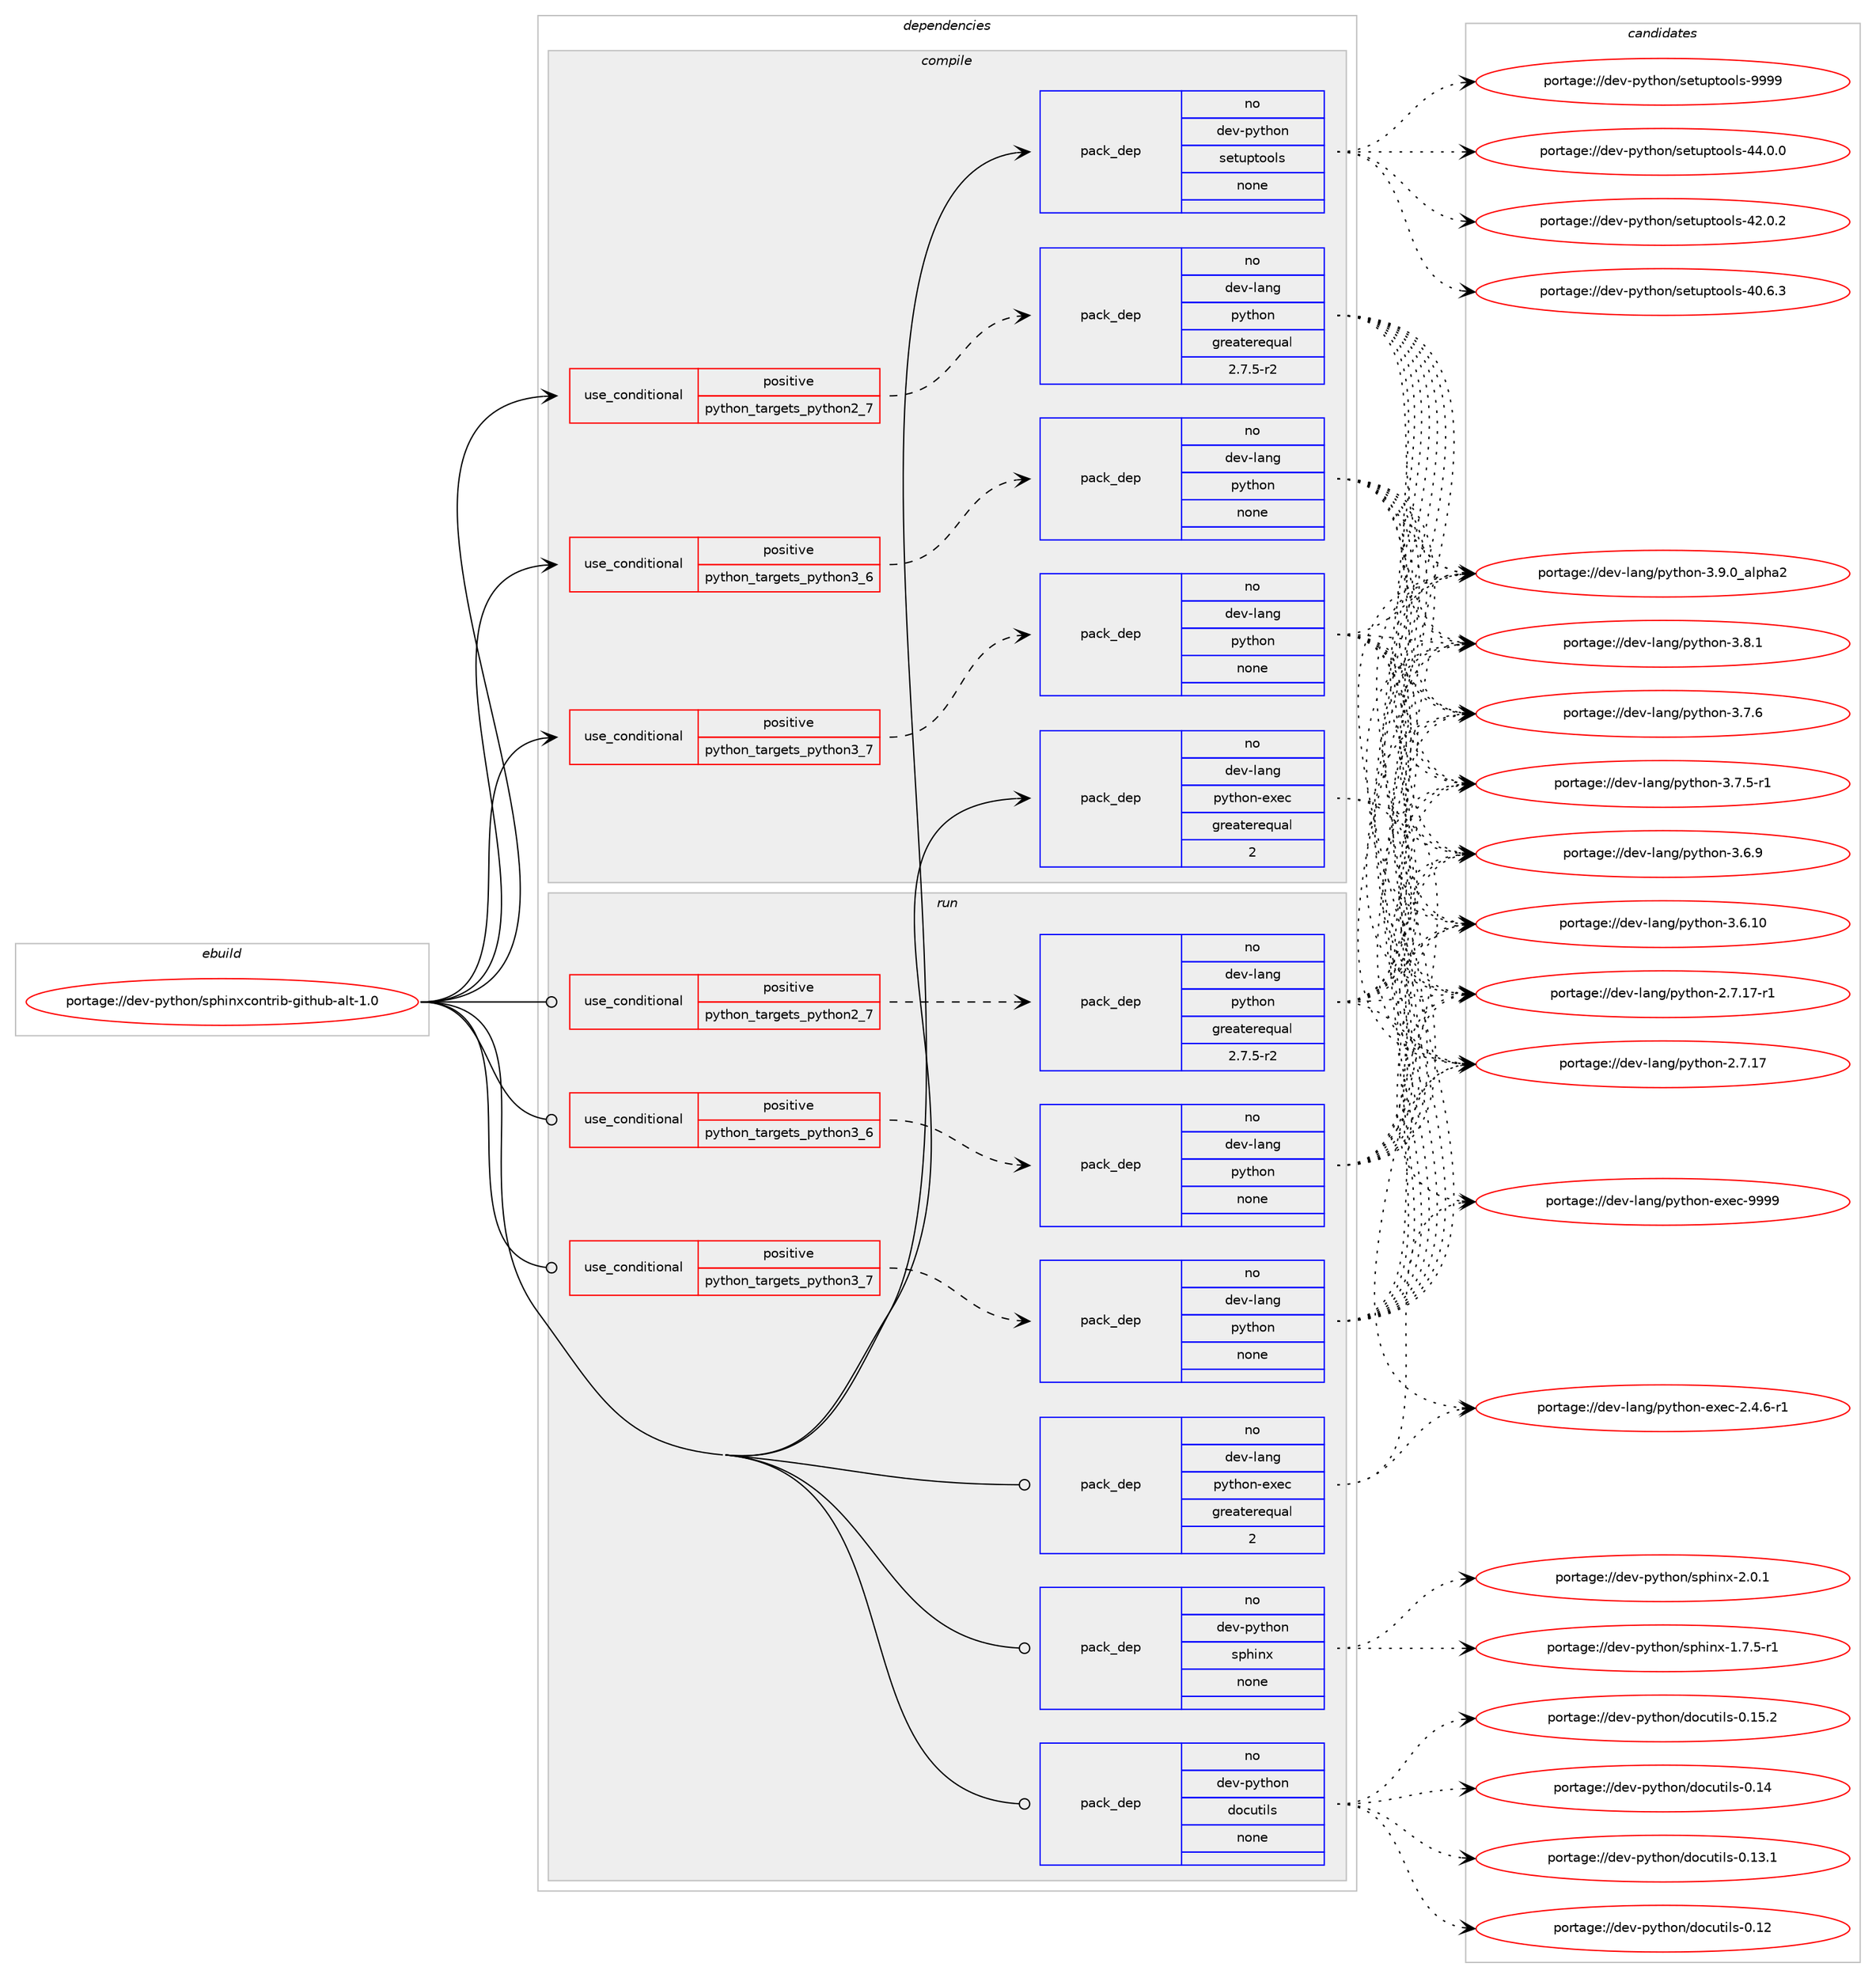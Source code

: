 digraph prolog {

# *************
# Graph options
# *************

newrank=true;
concentrate=true;
compound=true;
graph [rankdir=LR,fontname=Helvetica,fontsize=10,ranksep=1.5];#, ranksep=2.5, nodesep=0.2];
edge  [arrowhead=vee];
node  [fontname=Helvetica,fontsize=10];

# **********
# The ebuild
# **********

subgraph cluster_leftcol {
color=gray;
rank=same;
label=<<i>ebuild</i>>;
id [label="portage://dev-python/sphinxcontrib-github-alt-1.0", color=red, width=4, href="../dev-python/sphinxcontrib-github-alt-1.0.svg"];
}

# ****************
# The dependencies
# ****************

subgraph cluster_midcol {
color=gray;
label=<<i>dependencies</i>>;
subgraph cluster_compile {
fillcolor="#eeeeee";
style=filled;
label=<<i>compile</i>>;
subgraph cond105585 {
dependency424632 [label=<<TABLE BORDER="0" CELLBORDER="1" CELLSPACING="0" CELLPADDING="4"><TR><TD ROWSPAN="3" CELLPADDING="10">use_conditional</TD></TR><TR><TD>positive</TD></TR><TR><TD>python_targets_python2_7</TD></TR></TABLE>>, shape=none, color=red];
subgraph pack314149 {
dependency424633 [label=<<TABLE BORDER="0" CELLBORDER="1" CELLSPACING="0" CELLPADDING="4" WIDTH="220"><TR><TD ROWSPAN="6" CELLPADDING="30">pack_dep</TD></TR><TR><TD WIDTH="110">no</TD></TR><TR><TD>dev-lang</TD></TR><TR><TD>python</TD></TR><TR><TD>greaterequal</TD></TR><TR><TD>2.7.5-r2</TD></TR></TABLE>>, shape=none, color=blue];
}
dependency424632:e -> dependency424633:w [weight=20,style="dashed",arrowhead="vee"];
}
id:e -> dependency424632:w [weight=20,style="solid",arrowhead="vee"];
subgraph cond105586 {
dependency424634 [label=<<TABLE BORDER="0" CELLBORDER="1" CELLSPACING="0" CELLPADDING="4"><TR><TD ROWSPAN="3" CELLPADDING="10">use_conditional</TD></TR><TR><TD>positive</TD></TR><TR><TD>python_targets_python3_6</TD></TR></TABLE>>, shape=none, color=red];
subgraph pack314150 {
dependency424635 [label=<<TABLE BORDER="0" CELLBORDER="1" CELLSPACING="0" CELLPADDING="4" WIDTH="220"><TR><TD ROWSPAN="6" CELLPADDING="30">pack_dep</TD></TR><TR><TD WIDTH="110">no</TD></TR><TR><TD>dev-lang</TD></TR><TR><TD>python</TD></TR><TR><TD>none</TD></TR><TR><TD></TD></TR></TABLE>>, shape=none, color=blue];
}
dependency424634:e -> dependency424635:w [weight=20,style="dashed",arrowhead="vee"];
}
id:e -> dependency424634:w [weight=20,style="solid",arrowhead="vee"];
subgraph cond105587 {
dependency424636 [label=<<TABLE BORDER="0" CELLBORDER="1" CELLSPACING="0" CELLPADDING="4"><TR><TD ROWSPAN="3" CELLPADDING="10">use_conditional</TD></TR><TR><TD>positive</TD></TR><TR><TD>python_targets_python3_7</TD></TR></TABLE>>, shape=none, color=red];
subgraph pack314151 {
dependency424637 [label=<<TABLE BORDER="0" CELLBORDER="1" CELLSPACING="0" CELLPADDING="4" WIDTH="220"><TR><TD ROWSPAN="6" CELLPADDING="30">pack_dep</TD></TR><TR><TD WIDTH="110">no</TD></TR><TR><TD>dev-lang</TD></TR><TR><TD>python</TD></TR><TR><TD>none</TD></TR><TR><TD></TD></TR></TABLE>>, shape=none, color=blue];
}
dependency424636:e -> dependency424637:w [weight=20,style="dashed",arrowhead="vee"];
}
id:e -> dependency424636:w [weight=20,style="solid",arrowhead="vee"];
subgraph pack314152 {
dependency424638 [label=<<TABLE BORDER="0" CELLBORDER="1" CELLSPACING="0" CELLPADDING="4" WIDTH="220"><TR><TD ROWSPAN="6" CELLPADDING="30">pack_dep</TD></TR><TR><TD WIDTH="110">no</TD></TR><TR><TD>dev-lang</TD></TR><TR><TD>python-exec</TD></TR><TR><TD>greaterequal</TD></TR><TR><TD>2</TD></TR></TABLE>>, shape=none, color=blue];
}
id:e -> dependency424638:w [weight=20,style="solid",arrowhead="vee"];
subgraph pack314153 {
dependency424639 [label=<<TABLE BORDER="0" CELLBORDER="1" CELLSPACING="0" CELLPADDING="4" WIDTH="220"><TR><TD ROWSPAN="6" CELLPADDING="30">pack_dep</TD></TR><TR><TD WIDTH="110">no</TD></TR><TR><TD>dev-python</TD></TR><TR><TD>setuptools</TD></TR><TR><TD>none</TD></TR><TR><TD></TD></TR></TABLE>>, shape=none, color=blue];
}
id:e -> dependency424639:w [weight=20,style="solid",arrowhead="vee"];
}
subgraph cluster_compileandrun {
fillcolor="#eeeeee";
style=filled;
label=<<i>compile and run</i>>;
}
subgraph cluster_run {
fillcolor="#eeeeee";
style=filled;
label=<<i>run</i>>;
subgraph cond105588 {
dependency424640 [label=<<TABLE BORDER="0" CELLBORDER="1" CELLSPACING="0" CELLPADDING="4"><TR><TD ROWSPAN="3" CELLPADDING="10">use_conditional</TD></TR><TR><TD>positive</TD></TR><TR><TD>python_targets_python2_7</TD></TR></TABLE>>, shape=none, color=red];
subgraph pack314154 {
dependency424641 [label=<<TABLE BORDER="0" CELLBORDER="1" CELLSPACING="0" CELLPADDING="4" WIDTH="220"><TR><TD ROWSPAN="6" CELLPADDING="30">pack_dep</TD></TR><TR><TD WIDTH="110">no</TD></TR><TR><TD>dev-lang</TD></TR><TR><TD>python</TD></TR><TR><TD>greaterequal</TD></TR><TR><TD>2.7.5-r2</TD></TR></TABLE>>, shape=none, color=blue];
}
dependency424640:e -> dependency424641:w [weight=20,style="dashed",arrowhead="vee"];
}
id:e -> dependency424640:w [weight=20,style="solid",arrowhead="odot"];
subgraph cond105589 {
dependency424642 [label=<<TABLE BORDER="0" CELLBORDER="1" CELLSPACING="0" CELLPADDING="4"><TR><TD ROWSPAN="3" CELLPADDING="10">use_conditional</TD></TR><TR><TD>positive</TD></TR><TR><TD>python_targets_python3_6</TD></TR></TABLE>>, shape=none, color=red];
subgraph pack314155 {
dependency424643 [label=<<TABLE BORDER="0" CELLBORDER="1" CELLSPACING="0" CELLPADDING="4" WIDTH="220"><TR><TD ROWSPAN="6" CELLPADDING="30">pack_dep</TD></TR><TR><TD WIDTH="110">no</TD></TR><TR><TD>dev-lang</TD></TR><TR><TD>python</TD></TR><TR><TD>none</TD></TR><TR><TD></TD></TR></TABLE>>, shape=none, color=blue];
}
dependency424642:e -> dependency424643:w [weight=20,style="dashed",arrowhead="vee"];
}
id:e -> dependency424642:w [weight=20,style="solid",arrowhead="odot"];
subgraph cond105590 {
dependency424644 [label=<<TABLE BORDER="0" CELLBORDER="1" CELLSPACING="0" CELLPADDING="4"><TR><TD ROWSPAN="3" CELLPADDING="10">use_conditional</TD></TR><TR><TD>positive</TD></TR><TR><TD>python_targets_python3_7</TD></TR></TABLE>>, shape=none, color=red];
subgraph pack314156 {
dependency424645 [label=<<TABLE BORDER="0" CELLBORDER="1" CELLSPACING="0" CELLPADDING="4" WIDTH="220"><TR><TD ROWSPAN="6" CELLPADDING="30">pack_dep</TD></TR><TR><TD WIDTH="110">no</TD></TR><TR><TD>dev-lang</TD></TR><TR><TD>python</TD></TR><TR><TD>none</TD></TR><TR><TD></TD></TR></TABLE>>, shape=none, color=blue];
}
dependency424644:e -> dependency424645:w [weight=20,style="dashed",arrowhead="vee"];
}
id:e -> dependency424644:w [weight=20,style="solid",arrowhead="odot"];
subgraph pack314157 {
dependency424646 [label=<<TABLE BORDER="0" CELLBORDER="1" CELLSPACING="0" CELLPADDING="4" WIDTH="220"><TR><TD ROWSPAN="6" CELLPADDING="30">pack_dep</TD></TR><TR><TD WIDTH="110">no</TD></TR><TR><TD>dev-lang</TD></TR><TR><TD>python-exec</TD></TR><TR><TD>greaterequal</TD></TR><TR><TD>2</TD></TR></TABLE>>, shape=none, color=blue];
}
id:e -> dependency424646:w [weight=20,style="solid",arrowhead="odot"];
subgraph pack314158 {
dependency424647 [label=<<TABLE BORDER="0" CELLBORDER="1" CELLSPACING="0" CELLPADDING="4" WIDTH="220"><TR><TD ROWSPAN="6" CELLPADDING="30">pack_dep</TD></TR><TR><TD WIDTH="110">no</TD></TR><TR><TD>dev-python</TD></TR><TR><TD>docutils</TD></TR><TR><TD>none</TD></TR><TR><TD></TD></TR></TABLE>>, shape=none, color=blue];
}
id:e -> dependency424647:w [weight=20,style="solid",arrowhead="odot"];
subgraph pack314159 {
dependency424648 [label=<<TABLE BORDER="0" CELLBORDER="1" CELLSPACING="0" CELLPADDING="4" WIDTH="220"><TR><TD ROWSPAN="6" CELLPADDING="30">pack_dep</TD></TR><TR><TD WIDTH="110">no</TD></TR><TR><TD>dev-python</TD></TR><TR><TD>sphinx</TD></TR><TR><TD>none</TD></TR><TR><TD></TD></TR></TABLE>>, shape=none, color=blue];
}
id:e -> dependency424648:w [weight=20,style="solid",arrowhead="odot"];
}
}

# **************
# The candidates
# **************

subgraph cluster_choices {
rank=same;
color=gray;
label=<<i>candidates</i>>;

subgraph choice314149 {
color=black;
nodesep=1;
choice10010111845108971101034711212111610411111045514657464895971081121049750 [label="portage://dev-lang/python-3.9.0_alpha2", color=red, width=4,href="../dev-lang/python-3.9.0_alpha2.svg"];
choice100101118451089711010347112121116104111110455146564649 [label="portage://dev-lang/python-3.8.1", color=red, width=4,href="../dev-lang/python-3.8.1.svg"];
choice100101118451089711010347112121116104111110455146554654 [label="portage://dev-lang/python-3.7.6", color=red, width=4,href="../dev-lang/python-3.7.6.svg"];
choice1001011184510897110103471121211161041111104551465546534511449 [label="portage://dev-lang/python-3.7.5-r1", color=red, width=4,href="../dev-lang/python-3.7.5-r1.svg"];
choice100101118451089711010347112121116104111110455146544657 [label="portage://dev-lang/python-3.6.9", color=red, width=4,href="../dev-lang/python-3.6.9.svg"];
choice10010111845108971101034711212111610411111045514654464948 [label="portage://dev-lang/python-3.6.10", color=red, width=4,href="../dev-lang/python-3.6.10.svg"];
choice100101118451089711010347112121116104111110455046554649554511449 [label="portage://dev-lang/python-2.7.17-r1", color=red, width=4,href="../dev-lang/python-2.7.17-r1.svg"];
choice10010111845108971101034711212111610411111045504655464955 [label="portage://dev-lang/python-2.7.17", color=red, width=4,href="../dev-lang/python-2.7.17.svg"];
dependency424633:e -> choice10010111845108971101034711212111610411111045514657464895971081121049750:w [style=dotted,weight="100"];
dependency424633:e -> choice100101118451089711010347112121116104111110455146564649:w [style=dotted,weight="100"];
dependency424633:e -> choice100101118451089711010347112121116104111110455146554654:w [style=dotted,weight="100"];
dependency424633:e -> choice1001011184510897110103471121211161041111104551465546534511449:w [style=dotted,weight="100"];
dependency424633:e -> choice100101118451089711010347112121116104111110455146544657:w [style=dotted,weight="100"];
dependency424633:e -> choice10010111845108971101034711212111610411111045514654464948:w [style=dotted,weight="100"];
dependency424633:e -> choice100101118451089711010347112121116104111110455046554649554511449:w [style=dotted,weight="100"];
dependency424633:e -> choice10010111845108971101034711212111610411111045504655464955:w [style=dotted,weight="100"];
}
subgraph choice314150 {
color=black;
nodesep=1;
choice10010111845108971101034711212111610411111045514657464895971081121049750 [label="portage://dev-lang/python-3.9.0_alpha2", color=red, width=4,href="../dev-lang/python-3.9.0_alpha2.svg"];
choice100101118451089711010347112121116104111110455146564649 [label="portage://dev-lang/python-3.8.1", color=red, width=4,href="../dev-lang/python-3.8.1.svg"];
choice100101118451089711010347112121116104111110455146554654 [label="portage://dev-lang/python-3.7.6", color=red, width=4,href="../dev-lang/python-3.7.6.svg"];
choice1001011184510897110103471121211161041111104551465546534511449 [label="portage://dev-lang/python-3.7.5-r1", color=red, width=4,href="../dev-lang/python-3.7.5-r1.svg"];
choice100101118451089711010347112121116104111110455146544657 [label="portage://dev-lang/python-3.6.9", color=red, width=4,href="../dev-lang/python-3.6.9.svg"];
choice10010111845108971101034711212111610411111045514654464948 [label="portage://dev-lang/python-3.6.10", color=red, width=4,href="../dev-lang/python-3.6.10.svg"];
choice100101118451089711010347112121116104111110455046554649554511449 [label="portage://dev-lang/python-2.7.17-r1", color=red, width=4,href="../dev-lang/python-2.7.17-r1.svg"];
choice10010111845108971101034711212111610411111045504655464955 [label="portage://dev-lang/python-2.7.17", color=red, width=4,href="../dev-lang/python-2.7.17.svg"];
dependency424635:e -> choice10010111845108971101034711212111610411111045514657464895971081121049750:w [style=dotted,weight="100"];
dependency424635:e -> choice100101118451089711010347112121116104111110455146564649:w [style=dotted,weight="100"];
dependency424635:e -> choice100101118451089711010347112121116104111110455146554654:w [style=dotted,weight="100"];
dependency424635:e -> choice1001011184510897110103471121211161041111104551465546534511449:w [style=dotted,weight="100"];
dependency424635:e -> choice100101118451089711010347112121116104111110455146544657:w [style=dotted,weight="100"];
dependency424635:e -> choice10010111845108971101034711212111610411111045514654464948:w [style=dotted,weight="100"];
dependency424635:e -> choice100101118451089711010347112121116104111110455046554649554511449:w [style=dotted,weight="100"];
dependency424635:e -> choice10010111845108971101034711212111610411111045504655464955:w [style=dotted,weight="100"];
}
subgraph choice314151 {
color=black;
nodesep=1;
choice10010111845108971101034711212111610411111045514657464895971081121049750 [label="portage://dev-lang/python-3.9.0_alpha2", color=red, width=4,href="../dev-lang/python-3.9.0_alpha2.svg"];
choice100101118451089711010347112121116104111110455146564649 [label="portage://dev-lang/python-3.8.1", color=red, width=4,href="../dev-lang/python-3.8.1.svg"];
choice100101118451089711010347112121116104111110455146554654 [label="portage://dev-lang/python-3.7.6", color=red, width=4,href="../dev-lang/python-3.7.6.svg"];
choice1001011184510897110103471121211161041111104551465546534511449 [label="portage://dev-lang/python-3.7.5-r1", color=red, width=4,href="../dev-lang/python-3.7.5-r1.svg"];
choice100101118451089711010347112121116104111110455146544657 [label="portage://dev-lang/python-3.6.9", color=red, width=4,href="../dev-lang/python-3.6.9.svg"];
choice10010111845108971101034711212111610411111045514654464948 [label="portage://dev-lang/python-3.6.10", color=red, width=4,href="../dev-lang/python-3.6.10.svg"];
choice100101118451089711010347112121116104111110455046554649554511449 [label="portage://dev-lang/python-2.7.17-r1", color=red, width=4,href="../dev-lang/python-2.7.17-r1.svg"];
choice10010111845108971101034711212111610411111045504655464955 [label="portage://dev-lang/python-2.7.17", color=red, width=4,href="../dev-lang/python-2.7.17.svg"];
dependency424637:e -> choice10010111845108971101034711212111610411111045514657464895971081121049750:w [style=dotted,weight="100"];
dependency424637:e -> choice100101118451089711010347112121116104111110455146564649:w [style=dotted,weight="100"];
dependency424637:e -> choice100101118451089711010347112121116104111110455146554654:w [style=dotted,weight="100"];
dependency424637:e -> choice1001011184510897110103471121211161041111104551465546534511449:w [style=dotted,weight="100"];
dependency424637:e -> choice100101118451089711010347112121116104111110455146544657:w [style=dotted,weight="100"];
dependency424637:e -> choice10010111845108971101034711212111610411111045514654464948:w [style=dotted,weight="100"];
dependency424637:e -> choice100101118451089711010347112121116104111110455046554649554511449:w [style=dotted,weight="100"];
dependency424637:e -> choice10010111845108971101034711212111610411111045504655464955:w [style=dotted,weight="100"];
}
subgraph choice314152 {
color=black;
nodesep=1;
choice10010111845108971101034711212111610411111045101120101994557575757 [label="portage://dev-lang/python-exec-9999", color=red, width=4,href="../dev-lang/python-exec-9999.svg"];
choice10010111845108971101034711212111610411111045101120101994550465246544511449 [label="portage://dev-lang/python-exec-2.4.6-r1", color=red, width=4,href="../dev-lang/python-exec-2.4.6-r1.svg"];
dependency424638:e -> choice10010111845108971101034711212111610411111045101120101994557575757:w [style=dotted,weight="100"];
dependency424638:e -> choice10010111845108971101034711212111610411111045101120101994550465246544511449:w [style=dotted,weight="100"];
}
subgraph choice314153 {
color=black;
nodesep=1;
choice10010111845112121116104111110471151011161171121161111111081154557575757 [label="portage://dev-python/setuptools-9999", color=red, width=4,href="../dev-python/setuptools-9999.svg"];
choice100101118451121211161041111104711510111611711211611111110811545525246484648 [label="portage://dev-python/setuptools-44.0.0", color=red, width=4,href="../dev-python/setuptools-44.0.0.svg"];
choice100101118451121211161041111104711510111611711211611111110811545525046484650 [label="portage://dev-python/setuptools-42.0.2", color=red, width=4,href="../dev-python/setuptools-42.0.2.svg"];
choice100101118451121211161041111104711510111611711211611111110811545524846544651 [label="portage://dev-python/setuptools-40.6.3", color=red, width=4,href="../dev-python/setuptools-40.6.3.svg"];
dependency424639:e -> choice10010111845112121116104111110471151011161171121161111111081154557575757:w [style=dotted,weight="100"];
dependency424639:e -> choice100101118451121211161041111104711510111611711211611111110811545525246484648:w [style=dotted,weight="100"];
dependency424639:e -> choice100101118451121211161041111104711510111611711211611111110811545525046484650:w [style=dotted,weight="100"];
dependency424639:e -> choice100101118451121211161041111104711510111611711211611111110811545524846544651:w [style=dotted,weight="100"];
}
subgraph choice314154 {
color=black;
nodesep=1;
choice10010111845108971101034711212111610411111045514657464895971081121049750 [label="portage://dev-lang/python-3.9.0_alpha2", color=red, width=4,href="../dev-lang/python-3.9.0_alpha2.svg"];
choice100101118451089711010347112121116104111110455146564649 [label="portage://dev-lang/python-3.8.1", color=red, width=4,href="../dev-lang/python-3.8.1.svg"];
choice100101118451089711010347112121116104111110455146554654 [label="portage://dev-lang/python-3.7.6", color=red, width=4,href="../dev-lang/python-3.7.6.svg"];
choice1001011184510897110103471121211161041111104551465546534511449 [label="portage://dev-lang/python-3.7.5-r1", color=red, width=4,href="../dev-lang/python-3.7.5-r1.svg"];
choice100101118451089711010347112121116104111110455146544657 [label="portage://dev-lang/python-3.6.9", color=red, width=4,href="../dev-lang/python-3.6.9.svg"];
choice10010111845108971101034711212111610411111045514654464948 [label="portage://dev-lang/python-3.6.10", color=red, width=4,href="../dev-lang/python-3.6.10.svg"];
choice100101118451089711010347112121116104111110455046554649554511449 [label="portage://dev-lang/python-2.7.17-r1", color=red, width=4,href="../dev-lang/python-2.7.17-r1.svg"];
choice10010111845108971101034711212111610411111045504655464955 [label="portage://dev-lang/python-2.7.17", color=red, width=4,href="../dev-lang/python-2.7.17.svg"];
dependency424641:e -> choice10010111845108971101034711212111610411111045514657464895971081121049750:w [style=dotted,weight="100"];
dependency424641:e -> choice100101118451089711010347112121116104111110455146564649:w [style=dotted,weight="100"];
dependency424641:e -> choice100101118451089711010347112121116104111110455146554654:w [style=dotted,weight="100"];
dependency424641:e -> choice1001011184510897110103471121211161041111104551465546534511449:w [style=dotted,weight="100"];
dependency424641:e -> choice100101118451089711010347112121116104111110455146544657:w [style=dotted,weight="100"];
dependency424641:e -> choice10010111845108971101034711212111610411111045514654464948:w [style=dotted,weight="100"];
dependency424641:e -> choice100101118451089711010347112121116104111110455046554649554511449:w [style=dotted,weight="100"];
dependency424641:e -> choice10010111845108971101034711212111610411111045504655464955:w [style=dotted,weight="100"];
}
subgraph choice314155 {
color=black;
nodesep=1;
choice10010111845108971101034711212111610411111045514657464895971081121049750 [label="portage://dev-lang/python-3.9.0_alpha2", color=red, width=4,href="../dev-lang/python-3.9.0_alpha2.svg"];
choice100101118451089711010347112121116104111110455146564649 [label="portage://dev-lang/python-3.8.1", color=red, width=4,href="../dev-lang/python-3.8.1.svg"];
choice100101118451089711010347112121116104111110455146554654 [label="portage://dev-lang/python-3.7.6", color=red, width=4,href="../dev-lang/python-3.7.6.svg"];
choice1001011184510897110103471121211161041111104551465546534511449 [label="portage://dev-lang/python-3.7.5-r1", color=red, width=4,href="../dev-lang/python-3.7.5-r1.svg"];
choice100101118451089711010347112121116104111110455146544657 [label="portage://dev-lang/python-3.6.9", color=red, width=4,href="../dev-lang/python-3.6.9.svg"];
choice10010111845108971101034711212111610411111045514654464948 [label="portage://dev-lang/python-3.6.10", color=red, width=4,href="../dev-lang/python-3.6.10.svg"];
choice100101118451089711010347112121116104111110455046554649554511449 [label="portage://dev-lang/python-2.7.17-r1", color=red, width=4,href="../dev-lang/python-2.7.17-r1.svg"];
choice10010111845108971101034711212111610411111045504655464955 [label="portage://dev-lang/python-2.7.17", color=red, width=4,href="../dev-lang/python-2.7.17.svg"];
dependency424643:e -> choice10010111845108971101034711212111610411111045514657464895971081121049750:w [style=dotted,weight="100"];
dependency424643:e -> choice100101118451089711010347112121116104111110455146564649:w [style=dotted,weight="100"];
dependency424643:e -> choice100101118451089711010347112121116104111110455146554654:w [style=dotted,weight="100"];
dependency424643:e -> choice1001011184510897110103471121211161041111104551465546534511449:w [style=dotted,weight="100"];
dependency424643:e -> choice100101118451089711010347112121116104111110455146544657:w [style=dotted,weight="100"];
dependency424643:e -> choice10010111845108971101034711212111610411111045514654464948:w [style=dotted,weight="100"];
dependency424643:e -> choice100101118451089711010347112121116104111110455046554649554511449:w [style=dotted,weight="100"];
dependency424643:e -> choice10010111845108971101034711212111610411111045504655464955:w [style=dotted,weight="100"];
}
subgraph choice314156 {
color=black;
nodesep=1;
choice10010111845108971101034711212111610411111045514657464895971081121049750 [label="portage://dev-lang/python-3.9.0_alpha2", color=red, width=4,href="../dev-lang/python-3.9.0_alpha2.svg"];
choice100101118451089711010347112121116104111110455146564649 [label="portage://dev-lang/python-3.8.1", color=red, width=4,href="../dev-lang/python-3.8.1.svg"];
choice100101118451089711010347112121116104111110455146554654 [label="portage://dev-lang/python-3.7.6", color=red, width=4,href="../dev-lang/python-3.7.6.svg"];
choice1001011184510897110103471121211161041111104551465546534511449 [label="portage://dev-lang/python-3.7.5-r1", color=red, width=4,href="../dev-lang/python-3.7.5-r1.svg"];
choice100101118451089711010347112121116104111110455146544657 [label="portage://dev-lang/python-3.6.9", color=red, width=4,href="../dev-lang/python-3.6.9.svg"];
choice10010111845108971101034711212111610411111045514654464948 [label="portage://dev-lang/python-3.6.10", color=red, width=4,href="../dev-lang/python-3.6.10.svg"];
choice100101118451089711010347112121116104111110455046554649554511449 [label="portage://dev-lang/python-2.7.17-r1", color=red, width=4,href="../dev-lang/python-2.7.17-r1.svg"];
choice10010111845108971101034711212111610411111045504655464955 [label="portage://dev-lang/python-2.7.17", color=red, width=4,href="../dev-lang/python-2.7.17.svg"];
dependency424645:e -> choice10010111845108971101034711212111610411111045514657464895971081121049750:w [style=dotted,weight="100"];
dependency424645:e -> choice100101118451089711010347112121116104111110455146564649:w [style=dotted,weight="100"];
dependency424645:e -> choice100101118451089711010347112121116104111110455146554654:w [style=dotted,weight="100"];
dependency424645:e -> choice1001011184510897110103471121211161041111104551465546534511449:w [style=dotted,weight="100"];
dependency424645:e -> choice100101118451089711010347112121116104111110455146544657:w [style=dotted,weight="100"];
dependency424645:e -> choice10010111845108971101034711212111610411111045514654464948:w [style=dotted,weight="100"];
dependency424645:e -> choice100101118451089711010347112121116104111110455046554649554511449:w [style=dotted,weight="100"];
dependency424645:e -> choice10010111845108971101034711212111610411111045504655464955:w [style=dotted,weight="100"];
}
subgraph choice314157 {
color=black;
nodesep=1;
choice10010111845108971101034711212111610411111045101120101994557575757 [label="portage://dev-lang/python-exec-9999", color=red, width=4,href="../dev-lang/python-exec-9999.svg"];
choice10010111845108971101034711212111610411111045101120101994550465246544511449 [label="portage://dev-lang/python-exec-2.4.6-r1", color=red, width=4,href="../dev-lang/python-exec-2.4.6-r1.svg"];
dependency424646:e -> choice10010111845108971101034711212111610411111045101120101994557575757:w [style=dotted,weight="100"];
dependency424646:e -> choice10010111845108971101034711212111610411111045101120101994550465246544511449:w [style=dotted,weight="100"];
}
subgraph choice314158 {
color=black;
nodesep=1;
choice10010111845112121116104111110471001119911711610510811545484649534650 [label="portage://dev-python/docutils-0.15.2", color=red, width=4,href="../dev-python/docutils-0.15.2.svg"];
choice1001011184511212111610411111047100111991171161051081154548464952 [label="portage://dev-python/docutils-0.14", color=red, width=4,href="../dev-python/docutils-0.14.svg"];
choice10010111845112121116104111110471001119911711610510811545484649514649 [label="portage://dev-python/docutils-0.13.1", color=red, width=4,href="../dev-python/docutils-0.13.1.svg"];
choice1001011184511212111610411111047100111991171161051081154548464950 [label="portage://dev-python/docutils-0.12", color=red, width=4,href="../dev-python/docutils-0.12.svg"];
dependency424647:e -> choice10010111845112121116104111110471001119911711610510811545484649534650:w [style=dotted,weight="100"];
dependency424647:e -> choice1001011184511212111610411111047100111991171161051081154548464952:w [style=dotted,weight="100"];
dependency424647:e -> choice10010111845112121116104111110471001119911711610510811545484649514649:w [style=dotted,weight="100"];
dependency424647:e -> choice1001011184511212111610411111047100111991171161051081154548464950:w [style=dotted,weight="100"];
}
subgraph choice314159 {
color=black;
nodesep=1;
choice1001011184511212111610411111047115112104105110120455046484649 [label="portage://dev-python/sphinx-2.0.1", color=red, width=4,href="../dev-python/sphinx-2.0.1.svg"];
choice10010111845112121116104111110471151121041051101204549465546534511449 [label="portage://dev-python/sphinx-1.7.5-r1", color=red, width=4,href="../dev-python/sphinx-1.7.5-r1.svg"];
dependency424648:e -> choice1001011184511212111610411111047115112104105110120455046484649:w [style=dotted,weight="100"];
dependency424648:e -> choice10010111845112121116104111110471151121041051101204549465546534511449:w [style=dotted,weight="100"];
}
}

}
